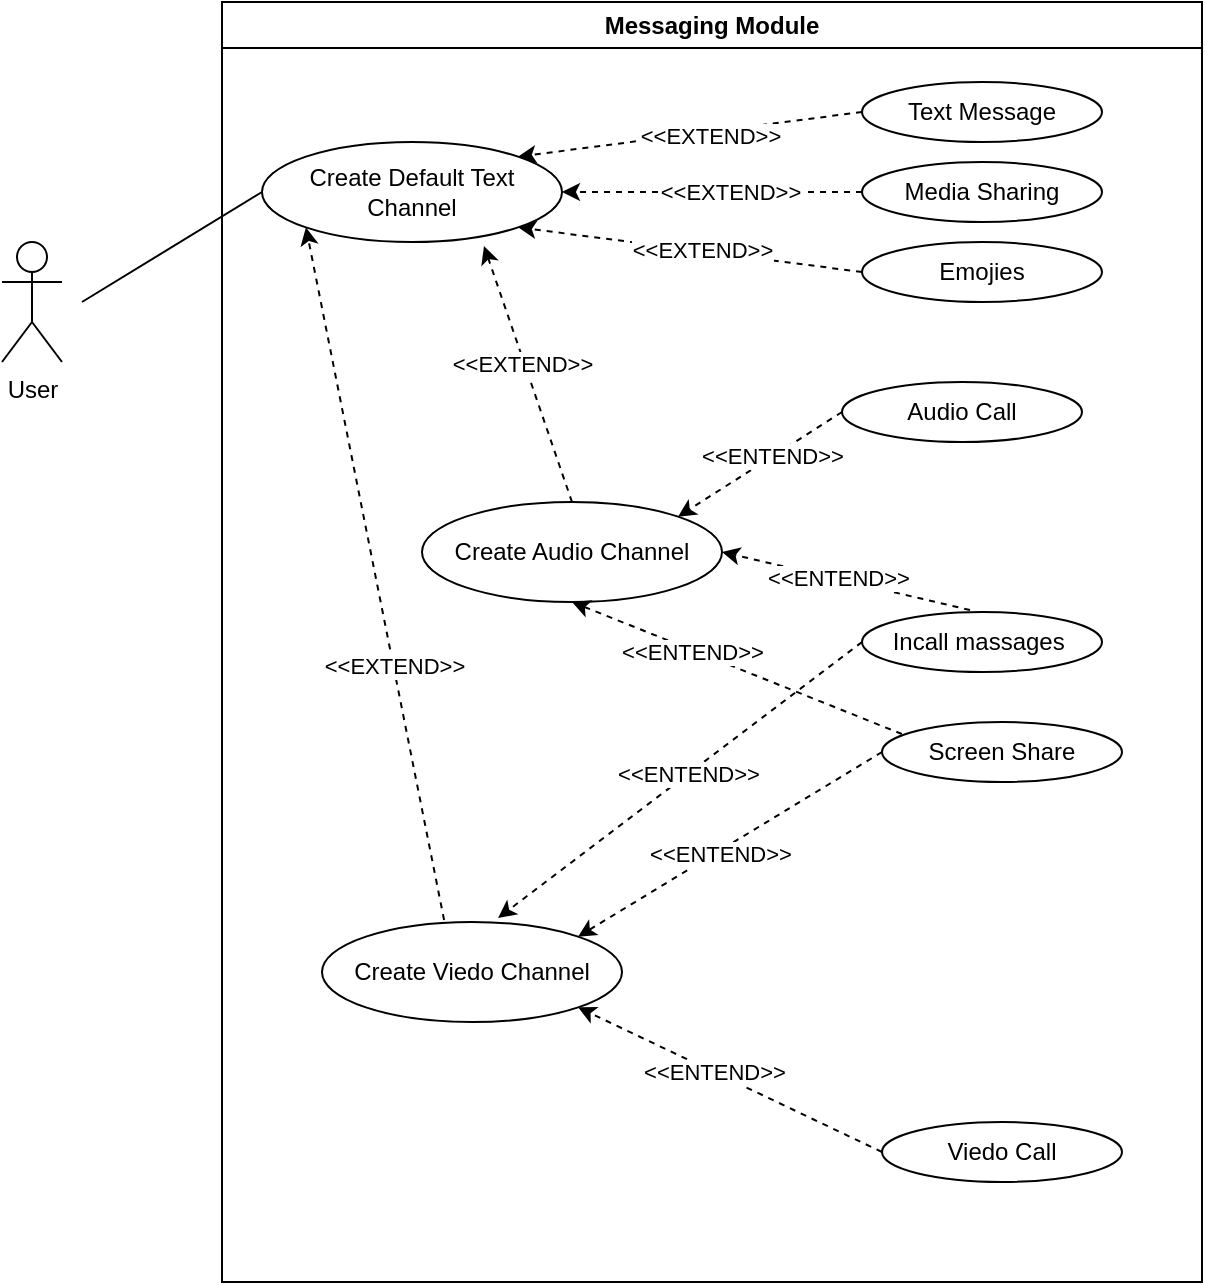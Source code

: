 <mxfile version="24.7.8">
  <diagram name="Page-1" id="4GAutQ-LvE0D1idN2Snl">
    <mxGraphModel dx="1050" dy="522" grid="1" gridSize="10" guides="1" tooltips="1" connect="1" arrows="1" fold="1" page="1" pageScale="1" pageWidth="827" pageHeight="1169" math="0" shadow="0">
      <root>
        <mxCell id="0" />
        <mxCell id="1" parent="0" />
        <mxCell id="cTcAzfwj8tePG_xQqD9l-2" value="Messaging Module" style="swimlane;whiteSpace=wrap;html=1;fillColor=none;" parent="1" vertex="1">
          <mxGeometry x="270" y="120" width="490" height="640" as="geometry" />
        </mxCell>
        <mxCell id="CK6DtLyCkqbI-uCzNd1c-1" value="Create Default Text Channel" style="ellipse;whiteSpace=wrap;html=1;fillColor=none;" parent="cTcAzfwj8tePG_xQqD9l-2" vertex="1">
          <mxGeometry x="20" y="70" width="150" height="50" as="geometry" />
        </mxCell>
        <mxCell id="CK6DtLyCkqbI-uCzNd1c-4" value="Text Message" style="ellipse;whiteSpace=wrap;html=1;fillColor=none;" parent="cTcAzfwj8tePG_xQqD9l-2" vertex="1">
          <mxGeometry x="320" y="40" width="120" height="30" as="geometry" />
        </mxCell>
        <mxCell id="CK6DtLyCkqbI-uCzNd1c-5" value="Media Sharing" style="ellipse;whiteSpace=wrap;html=1;fillColor=none;" parent="cTcAzfwj8tePG_xQqD9l-2" vertex="1">
          <mxGeometry x="320" y="80" width="120" height="30" as="geometry" />
        </mxCell>
        <mxCell id="CK6DtLyCkqbI-uCzNd1c-6" value="Emojies" style="ellipse;whiteSpace=wrap;html=1;fillColor=none;" parent="cTcAzfwj8tePG_xQqD9l-2" vertex="1">
          <mxGeometry x="320" y="120" width="120" height="30" as="geometry" />
        </mxCell>
        <mxCell id="CK6DtLyCkqbI-uCzNd1c-7" value="Create Audio Channel" style="ellipse;whiteSpace=wrap;html=1;fillColor=none;" parent="cTcAzfwj8tePG_xQqD9l-2" vertex="1">
          <mxGeometry x="100" y="250" width="150" height="50" as="geometry" />
        </mxCell>
        <mxCell id="CK6DtLyCkqbI-uCzNd1c-8" value="Create Viedo Channel" style="ellipse;whiteSpace=wrap;html=1;fillColor=none;" parent="cTcAzfwj8tePG_xQqD9l-2" vertex="1">
          <mxGeometry x="50" y="460" width="150" height="50" as="geometry" />
        </mxCell>
        <mxCell id="CK6DtLyCkqbI-uCzNd1c-9" value="Audio Call" style="ellipse;whiteSpace=wrap;html=1;fillColor=none;" parent="cTcAzfwj8tePG_xQqD9l-2" vertex="1">
          <mxGeometry x="310" y="190" width="120" height="30" as="geometry" />
        </mxCell>
        <mxCell id="CK6DtLyCkqbI-uCzNd1c-18" value="Incall&amp;nbsp;massages&amp;nbsp;" style="ellipse;whiteSpace=wrap;html=1;fillColor=none;" parent="cTcAzfwj8tePG_xQqD9l-2" vertex="1">
          <mxGeometry x="320" y="305" width="120" height="30" as="geometry" />
        </mxCell>
        <mxCell id="CK6DtLyCkqbI-uCzNd1c-19" value="Screen Share" style="ellipse;whiteSpace=wrap;html=1;fillColor=none;" parent="cTcAzfwj8tePG_xQqD9l-2" vertex="1">
          <mxGeometry x="330" y="360" width="120" height="30" as="geometry" />
        </mxCell>
        <mxCell id="CK6DtLyCkqbI-uCzNd1c-32" value="Viedo Call" style="ellipse;whiteSpace=wrap;html=1;fillColor=none;" parent="cTcAzfwj8tePG_xQqD9l-2" vertex="1">
          <mxGeometry x="330" y="560" width="120" height="30" as="geometry" />
        </mxCell>
        <mxCell id="CK6DtLyCkqbI-uCzNd1c-33" value="" style="endArrow=classic;html=1;rounded=0;exitX=0;exitY=0.5;exitDx=0;exitDy=0;entryX=1;entryY=0;entryDx=0;entryDy=0;dashed=1;" parent="cTcAzfwj8tePG_xQqD9l-2" source="CK6DtLyCkqbI-uCzNd1c-4" target="CK6DtLyCkqbI-uCzNd1c-1" edge="1">
          <mxGeometry width="50" height="50" relative="1" as="geometry">
            <mxPoint x="50" y="200" as="sourcePoint" />
            <mxPoint x="100" y="150" as="targetPoint" />
          </mxGeometry>
        </mxCell>
        <mxCell id="CK6DtLyCkqbI-uCzNd1c-42" value="&amp;lt;&amp;lt;EXTEND&amp;gt;&amp;gt;" style="edgeLabel;html=1;align=center;verticalAlign=middle;resizable=0;points=[];" parent="CK6DtLyCkqbI-uCzNd1c-33" vertex="1" connectable="0">
          <mxGeometry x="-0.114" y="2" relative="1" as="geometry">
            <mxPoint as="offset" />
          </mxGeometry>
        </mxCell>
        <mxCell id="CK6DtLyCkqbI-uCzNd1c-34" value="" style="endArrow=classic;html=1;rounded=0;exitX=0;exitY=0.5;exitDx=0;exitDy=0;dashed=1;entryX=1;entryY=0.5;entryDx=0;entryDy=0;" parent="cTcAzfwj8tePG_xQqD9l-2" source="CK6DtLyCkqbI-uCzNd1c-5" edge="1" target="CK6DtLyCkqbI-uCzNd1c-1">
          <mxGeometry width="50" height="50" relative="1" as="geometry">
            <mxPoint x="220" y="96" as="sourcePoint" />
            <mxPoint x="170" y="90" as="targetPoint" />
          </mxGeometry>
        </mxCell>
        <mxCell id="CK6DtLyCkqbI-uCzNd1c-43" value="&amp;lt;&amp;lt;EXTEND&amp;gt;&amp;gt;" style="edgeLabel;html=1;align=center;verticalAlign=middle;resizable=0;points=[];" parent="CK6DtLyCkqbI-uCzNd1c-34" vertex="1" connectable="0">
          <mxGeometry x="-0.118" relative="1" as="geometry">
            <mxPoint as="offset" />
          </mxGeometry>
        </mxCell>
        <mxCell id="CK6DtLyCkqbI-uCzNd1c-35" value="" style="endArrow=classic;html=1;rounded=0;exitX=0;exitY=0.5;exitDx=0;exitDy=0;entryX=1;entryY=1;entryDx=0;entryDy=0;dashed=1;" parent="cTcAzfwj8tePG_xQqD9l-2" source="CK6DtLyCkqbI-uCzNd1c-6" target="CK6DtLyCkqbI-uCzNd1c-1" edge="1">
          <mxGeometry width="50" height="50" relative="1" as="geometry">
            <mxPoint x="220" y="131" as="sourcePoint" />
            <mxPoint x="173" y="121" as="targetPoint" />
          </mxGeometry>
        </mxCell>
        <mxCell id="CK6DtLyCkqbI-uCzNd1c-44" value="&amp;lt;&amp;lt;EXTEND&amp;gt;&amp;gt;" style="edgeLabel;html=1;align=center;verticalAlign=middle;resizable=0;points=[];" parent="CK6DtLyCkqbI-uCzNd1c-35" vertex="1" connectable="0">
          <mxGeometry x="-0.063" y="-1" relative="1" as="geometry">
            <mxPoint as="offset" />
          </mxGeometry>
        </mxCell>
        <mxCell id="CK6DtLyCkqbI-uCzNd1c-36" value="" style="endArrow=classic;html=1;rounded=0;exitX=0;exitY=0.5;exitDx=0;exitDy=0;entryX=1;entryY=0;entryDx=0;entryDy=0;dashed=1;" parent="cTcAzfwj8tePG_xQqD9l-2" source="CK6DtLyCkqbI-uCzNd1c-9" target="CK6DtLyCkqbI-uCzNd1c-7" edge="1">
          <mxGeometry width="50" height="50" relative="1" as="geometry">
            <mxPoint x="50" y="330" as="sourcePoint" />
            <mxPoint x="100" y="280" as="targetPoint" />
          </mxGeometry>
        </mxCell>
        <mxCell id="CK6DtLyCkqbI-uCzNd1c-46" value="&amp;lt;&amp;lt;ENTEND&amp;gt;&amp;gt;" style="edgeLabel;html=1;align=center;verticalAlign=middle;resizable=0;points=[];" parent="CK6DtLyCkqbI-uCzNd1c-36" vertex="1" connectable="0">
          <mxGeometry x="-0.142" y="-1" relative="1" as="geometry">
            <mxPoint as="offset" />
          </mxGeometry>
        </mxCell>
        <mxCell id="CK6DtLyCkqbI-uCzNd1c-37" value="" style="endArrow=classic;html=1;rounded=0;exitX=0.45;exitY=-0.033;exitDx=0;exitDy=0;exitPerimeter=0;entryX=1;entryY=0.5;entryDx=0;entryDy=0;dashed=1;" parent="cTcAzfwj8tePG_xQqD9l-2" source="CK6DtLyCkqbI-uCzNd1c-18" target="CK6DtLyCkqbI-uCzNd1c-7" edge="1">
          <mxGeometry width="50" height="50" relative="1" as="geometry">
            <mxPoint x="50" y="330" as="sourcePoint" />
            <mxPoint x="100" y="280" as="targetPoint" />
          </mxGeometry>
        </mxCell>
        <mxCell id="CK6DtLyCkqbI-uCzNd1c-47" value="&amp;lt;&amp;lt;ENTEND&amp;gt;&amp;gt;" style="edgeLabel;html=1;align=center;verticalAlign=middle;resizable=0;points=[];" parent="CK6DtLyCkqbI-uCzNd1c-37" vertex="1" connectable="0">
          <mxGeometry x="0.054" y="-1" relative="1" as="geometry">
            <mxPoint x="-1" as="offset" />
          </mxGeometry>
        </mxCell>
        <mxCell id="CK6DtLyCkqbI-uCzNd1c-38" value="" style="endArrow=classic;html=1;rounded=0;exitX=0;exitY=0.5;exitDx=0;exitDy=0;entryX=0.587;entryY=-0.04;entryDx=0;entryDy=0;entryPerimeter=0;dashed=1;" parent="cTcAzfwj8tePG_xQqD9l-2" source="CK6DtLyCkqbI-uCzNd1c-18" target="CK6DtLyCkqbI-uCzNd1c-8" edge="1">
          <mxGeometry width="50" height="50" relative="1" as="geometry">
            <mxPoint x="180" y="310" as="sourcePoint" />
            <mxPoint x="100" y="280" as="targetPoint" />
          </mxGeometry>
        </mxCell>
        <mxCell id="CK6DtLyCkqbI-uCzNd1c-49" value="&amp;lt;&amp;lt;ENTEND&amp;gt;&amp;gt;" style="edgeLabel;html=1;align=center;verticalAlign=middle;resizable=0;points=[];" parent="CK6DtLyCkqbI-uCzNd1c-38" vertex="1" connectable="0">
          <mxGeometry x="-0.05" relative="1" as="geometry">
            <mxPoint x="-1" as="offset" />
          </mxGeometry>
        </mxCell>
        <mxCell id="CK6DtLyCkqbI-uCzNd1c-39" value="" style="endArrow=classic;html=1;rounded=0;exitX=0;exitY=0.5;exitDx=0;exitDy=0;entryX=1;entryY=0;entryDx=0;entryDy=0;dashed=1;" parent="cTcAzfwj8tePG_xQqD9l-2" source="CK6DtLyCkqbI-uCzNd1c-19" target="CK6DtLyCkqbI-uCzNd1c-8" edge="1">
          <mxGeometry width="50" height="50" relative="1" as="geometry">
            <mxPoint x="50" y="330" as="sourcePoint" />
            <mxPoint x="100" y="280" as="targetPoint" />
          </mxGeometry>
        </mxCell>
        <mxCell id="CK6DtLyCkqbI-uCzNd1c-50" value="&amp;lt;&amp;lt;ENTEND&amp;gt;&amp;gt;" style="edgeLabel;html=1;align=center;verticalAlign=middle;resizable=0;points=[];" parent="CK6DtLyCkqbI-uCzNd1c-39" vertex="1" connectable="0">
          <mxGeometry x="0.074" y="1" relative="1" as="geometry">
            <mxPoint as="offset" />
          </mxGeometry>
        </mxCell>
        <mxCell id="CK6DtLyCkqbI-uCzNd1c-40" value="" style="endArrow=classic;html=1;rounded=0;exitX=0.083;exitY=0.2;exitDx=0;exitDy=0;exitPerimeter=0;entryX=0.5;entryY=1;entryDx=0;entryDy=0;dashed=1;" parent="cTcAzfwj8tePG_xQqD9l-2" source="CK6DtLyCkqbI-uCzNd1c-19" target="CK6DtLyCkqbI-uCzNd1c-7" edge="1">
          <mxGeometry width="50" height="50" relative="1" as="geometry">
            <mxPoint x="50" y="330" as="sourcePoint" />
            <mxPoint x="100" y="280" as="targetPoint" />
          </mxGeometry>
        </mxCell>
        <mxCell id="CK6DtLyCkqbI-uCzNd1c-48" value="&amp;lt;&amp;lt;ENTEND&amp;gt;&amp;gt;" style="edgeLabel;html=1;align=center;verticalAlign=middle;resizable=0;points=[];" parent="CK6DtLyCkqbI-uCzNd1c-40" vertex="1" connectable="0">
          <mxGeometry x="0.269" y="1" relative="1" as="geometry">
            <mxPoint as="offset" />
          </mxGeometry>
        </mxCell>
        <mxCell id="CK6DtLyCkqbI-uCzNd1c-41" value="" style="endArrow=classic;html=1;rounded=0;exitX=0;exitY=0.5;exitDx=0;exitDy=0;entryX=1;entryY=1;entryDx=0;entryDy=0;dashed=1;" parent="cTcAzfwj8tePG_xQqD9l-2" source="CK6DtLyCkqbI-uCzNd1c-32" target="CK6DtLyCkqbI-uCzNd1c-8" edge="1">
          <mxGeometry width="50" height="50" relative="1" as="geometry">
            <mxPoint x="50" y="330" as="sourcePoint" />
            <mxPoint x="100" y="280" as="targetPoint" />
          </mxGeometry>
        </mxCell>
        <mxCell id="CK6DtLyCkqbI-uCzNd1c-51" value="&amp;lt;&amp;lt;ENTEND&amp;gt;&amp;gt;" style="edgeLabel;html=1;align=center;verticalAlign=middle;resizable=0;points=[];" parent="CK6DtLyCkqbI-uCzNd1c-41" vertex="1" connectable="0">
          <mxGeometry x="0.104" relative="1" as="geometry">
            <mxPoint as="offset" />
          </mxGeometry>
        </mxCell>
        <mxCell id="CK6DtLyCkqbI-uCzNd1c-52" value="" style="endArrow=classic;html=1;rounded=0;exitX=0.5;exitY=0;exitDx=0;exitDy=0;entryX=0.74;entryY=1.04;entryDx=0;entryDy=0;entryPerimeter=0;dashed=1;" parent="cTcAzfwj8tePG_xQqD9l-2" source="CK6DtLyCkqbI-uCzNd1c-7" target="CK6DtLyCkqbI-uCzNd1c-1" edge="1">
          <mxGeometry width="50" height="50" relative="1" as="geometry">
            <mxPoint x="120" y="370" as="sourcePoint" />
            <mxPoint x="170" y="320" as="targetPoint" />
          </mxGeometry>
        </mxCell>
        <mxCell id="CK6DtLyCkqbI-uCzNd1c-55" value="&amp;lt;&amp;lt;EXTEND&amp;gt;&amp;gt;" style="edgeLabel;html=1;align=center;verticalAlign=middle;resizable=0;points=[];" parent="CK6DtLyCkqbI-uCzNd1c-52" vertex="1" connectable="0">
          <mxGeometry x="0.084" y="1" relative="1" as="geometry">
            <mxPoint as="offset" />
          </mxGeometry>
        </mxCell>
        <mxCell id="CK6DtLyCkqbI-uCzNd1c-53" value="" style="endArrow=classic;html=1;rounded=0;exitX=0.407;exitY=-0.02;exitDx=0;exitDy=0;exitPerimeter=0;entryX=0;entryY=1;entryDx=0;entryDy=0;dashed=1;" parent="cTcAzfwj8tePG_xQqD9l-2" source="CK6DtLyCkqbI-uCzNd1c-8" target="CK6DtLyCkqbI-uCzNd1c-1" edge="1">
          <mxGeometry width="50" height="50" relative="1" as="geometry">
            <mxPoint x="120" y="370" as="sourcePoint" />
            <mxPoint x="170" y="320" as="targetPoint" />
          </mxGeometry>
        </mxCell>
        <mxCell id="CK6DtLyCkqbI-uCzNd1c-54" value="&amp;lt;&amp;lt;EXTEND&amp;gt;&amp;gt;" style="edgeLabel;html=1;align=center;verticalAlign=middle;resizable=0;points=[];" parent="CK6DtLyCkqbI-uCzNd1c-53" vertex="1" connectable="0">
          <mxGeometry x="-0.267" relative="1" as="geometry">
            <mxPoint as="offset" />
          </mxGeometry>
        </mxCell>
        <mxCell id="cTcAzfwj8tePG_xQqD9l-45" value="User" style="shape=umlActor;verticalLabelPosition=bottom;verticalAlign=top;html=1;outlineConnect=0;fillColor=none;" parent="1" vertex="1">
          <mxGeometry x="160" y="240" width="30" height="60" as="geometry" />
        </mxCell>
        <mxCell id="CK6DtLyCkqbI-uCzNd1c-56" value="" style="endArrow=none;html=1;rounded=0;entryX=0;entryY=0.5;entryDx=0;entryDy=0;" parent="1" target="CK6DtLyCkqbI-uCzNd1c-1" edge="1">
          <mxGeometry width="50" height="50" relative="1" as="geometry">
            <mxPoint x="200" y="270" as="sourcePoint" />
            <mxPoint x="430" y="350" as="targetPoint" />
          </mxGeometry>
        </mxCell>
      </root>
    </mxGraphModel>
  </diagram>
</mxfile>

